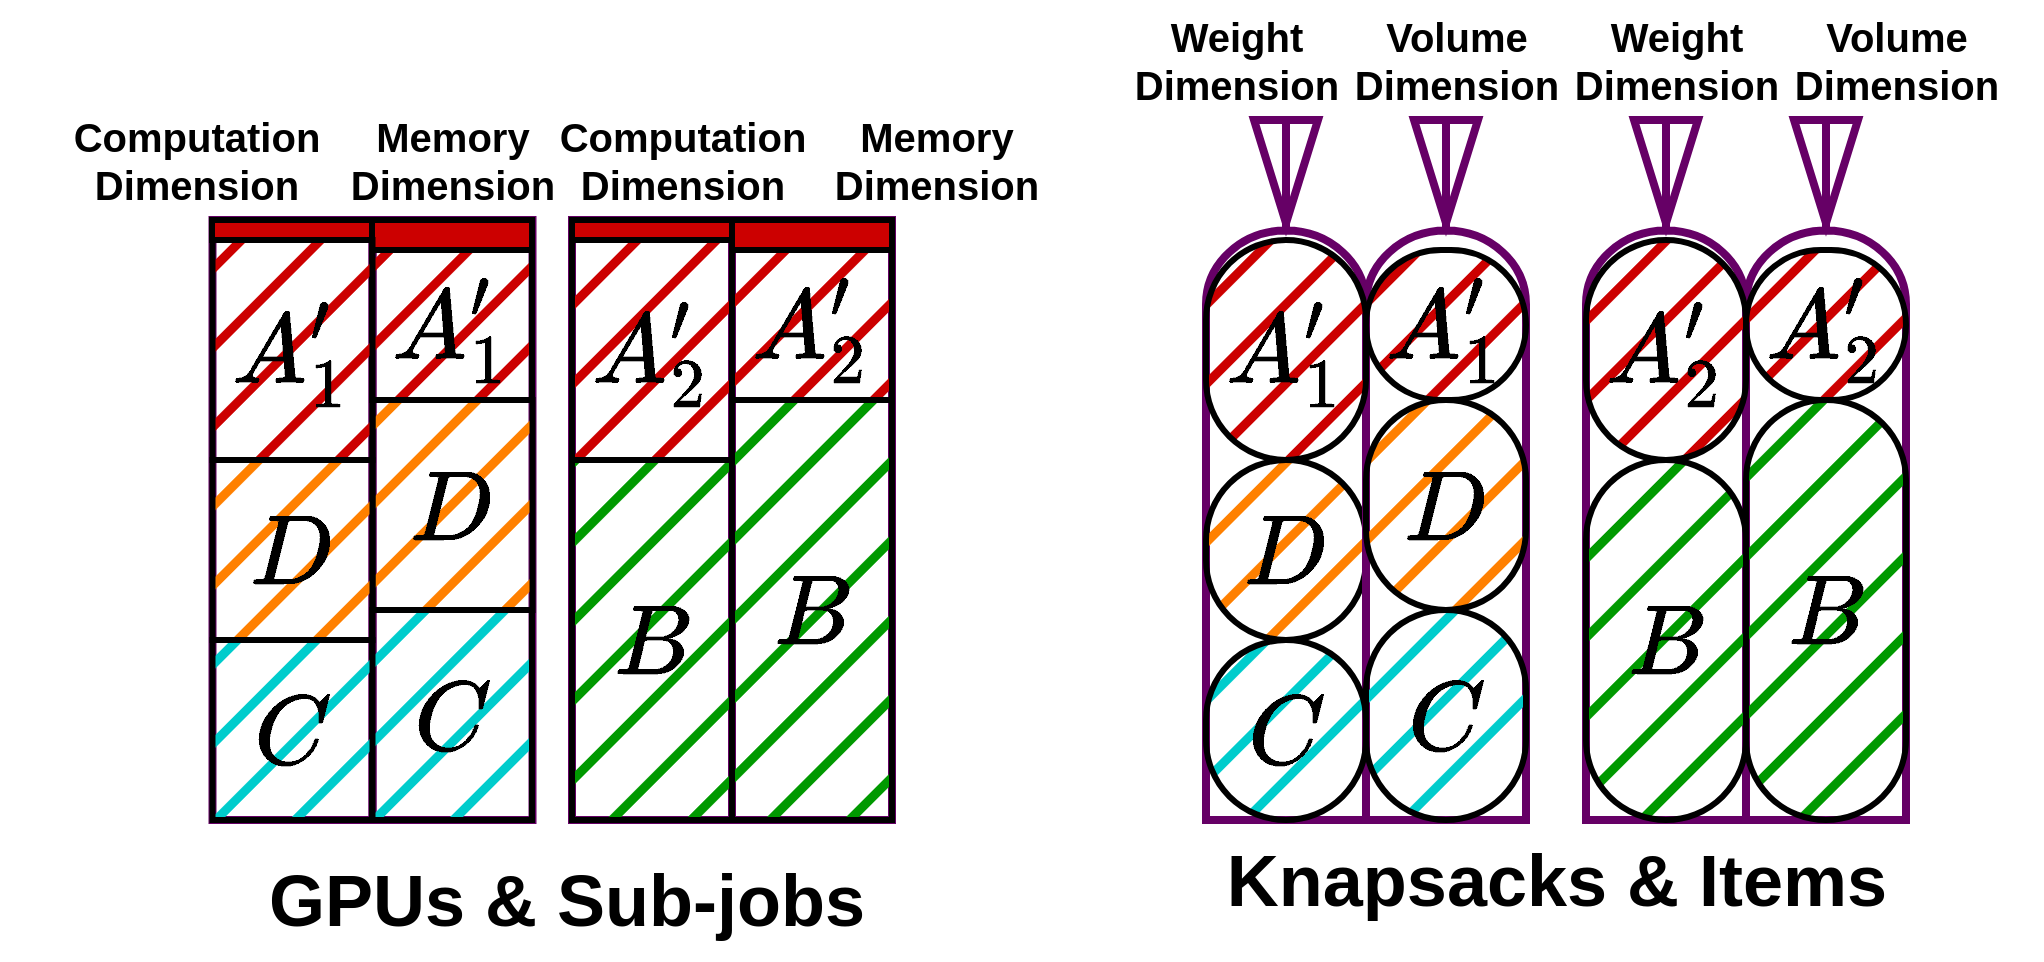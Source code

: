 <mxfile version="20.2.3" type="device"><diagram id="xJNNfhWkf0cwD8vP5buT" name="第 1 页"><mxGraphModel dx="2856" dy="2750" grid="1" gridSize="10" guides="1" tooltips="1" connect="1" arrows="1" fold="1" page="1" pageScale="1" pageWidth="827" pageHeight="1169" math="1" shadow="0"><root><mxCell id="0"/><mxCell id="1" parent="0"/><mxCell id="_TA8JPhYaa3A-LEilQ8c-31" value="" style="rounded=0;whiteSpace=wrap;html=1;strokeWidth=4;fillColor=none;strokeColor=#660066;" parent="1" vertex="1"><mxGeometry x="1393" width="80" height="300" as="geometry"/></mxCell><mxCell id="_TA8JPhYaa3A-LEilQ8c-26" value="" style="rounded=0;whiteSpace=wrap;html=1;strokeWidth=4;fillColor=none;strokeColor=#660066;" parent="1" vertex="1"><mxGeometry x="1313" width="80" height="300" as="geometry"/></mxCell><mxCell id="_TA8JPhYaa3A-LEilQ8c-27" value="" style="rounded=0;whiteSpace=wrap;html=1;strokeWidth=4;fillColor=none;strokeColor=#660066;" parent="1" vertex="1"><mxGeometry x="1213.25" width="80" height="300" as="geometry"/></mxCell><mxCell id="_TA8JPhYaa3A-LEilQ8c-28" value="" style="rounded=0;whiteSpace=wrap;html=1;strokeWidth=4;fillColor=none;strokeColor=#660066;" parent="1" vertex="1"><mxGeometry x="1133.25" width="80" height="300" as="geometry"/></mxCell><mxCell id="_TA8JPhYaa3A-LEilQ8c-33" value="&lt;font style=&quot;font-size: 48px;&quot;&gt;\[B\]&lt;/font&gt;" style="rounded=0;whiteSpace=wrap;html=1;strokeWidth=3;fillColor=#009900;fontColor=#000000;strokeColor=default;fillStyle=hatch;container=0;fontStyle=1;fontFamily=Arail;fontSize=48;gradientColor=none;" parent="1" vertex="1"><mxGeometry x="1393" y="90" width="80" height="210" as="geometry"/></mxCell><mxCell id="_TA8JPhYaa3A-LEilQ8c-38" value="\[A^\prime&lt;br&gt;_2\]" style="rounded=0;whiteSpace=wrap;html=1;strokeWidth=3;fillColor=#CC0000;fontColor=#000000;strokeColor=default;fillStyle=hatch;container=0;fontStyle=1;fontFamily=Arail;fontSize=48;gradientColor=none;" parent="1" vertex="1"><mxGeometry x="1393" y="15" width="80" height="75" as="geometry"/></mxCell><mxCell id="_TA8JPhYaa3A-LEilQ8c-36" value="\[A^\prime&lt;br&gt;_2\]" style="rounded=0;whiteSpace=wrap;html=1;strokeWidth=3;fillColor=#CC0000;fontColor=#000000;strokeColor=default;fillStyle=hatch;container=0;fontStyle=1;fontFamily=Arail;fontSize=48;gradientColor=none;" parent="1" vertex="1"><mxGeometry x="1313" y="10" width="80" height="110" as="geometry"/></mxCell><mxCell id="_TA8JPhYaa3A-LEilQ8c-32" value="&lt;font style=&quot;font-size: 48px;&quot;&gt;\[B\]&lt;/font&gt;" style="rounded=0;whiteSpace=wrap;html=1;strokeWidth=3;fillColor=#009900;fontColor=#000000;strokeColor=default;fillStyle=hatch;container=0;fontStyle=1;fontFamily=Arail;fontSize=48;gradientColor=none;" parent="1" vertex="1"><mxGeometry x="1313" y="120" width="80" height="180" as="geometry"/></mxCell><mxCell id="b_7ZwKq_-msEYq0NYbvu-5" value="" style="rounded=0;whiteSpace=wrap;html=1;strokeWidth=3;fillColor=#CC0000;fontColor=#000000;strokeColor=default;fillStyle=solid;container=0;fontStyle=1;fontFamily=Arail;fontSize=48;gradientColor=none;" parent="1" vertex="1"><mxGeometry x="1313" width="80" height="10" as="geometry"/></mxCell><mxCell id="b_7ZwKq_-msEYq0NYbvu-6" value="" style="rounded=0;whiteSpace=wrap;html=1;strokeWidth=3;fillColor=#CC0000;fontColor=#000000;strokeColor=default;fillStyle=solid;container=0;fontStyle=1;fontFamily=Arail;fontSize=48;gradientColor=none;" parent="1" vertex="1"><mxGeometry x="1393" width="80" height="15" as="geometry"/></mxCell><mxCell id="_TA8JPhYaa3A-LEilQ8c-37" value="&lt;font style=&quot;font-size: 48px;&quot;&gt;\[A^\prime&lt;br&gt;_1\]&lt;/font&gt;" style="rounded=0;whiteSpace=wrap;html=1;strokeWidth=3;fillColor=#CC0000;fontColor=#000000;strokeColor=default;fillStyle=hatch;container=0;fontStyle=1;fontFamily=Arail;fontSize=48;gradientColor=none;" parent="1" vertex="1"><mxGeometry x="1213" y="15" width="80" height="75" as="geometry"/></mxCell><mxCell id="_TA8JPhYaa3A-LEilQ8c-30" value="&lt;font style=&quot;font-size: 48px;&quot;&gt;\[D\]&lt;/font&gt;" style="rounded=0;whiteSpace=wrap;html=1;strokeWidth=3;fillColor=#FF8000;fontColor=#000000;strokeColor=default;fillStyle=hatch;container=0;fontStyle=1;fontFamily=Arail;fontSize=48;gradientColor=none;" parent="1" vertex="1"><mxGeometry x="1213.25" y="90" width="80" height="105" as="geometry"/></mxCell><mxCell id="0iHUxUTSojcEAy-WfHja-7" value="&lt;font style=&quot;font-size: 48px;&quot;&gt;\[C\]&lt;/font&gt;" style="rounded=0;whiteSpace=wrap;html=1;strokeWidth=3;fillColor=#00CCCC;fontColor=#000000;strokeColor=default;fillStyle=hatch;container=0;fontStyle=1;fontFamily=Arail;fontSize=48;gradientColor=none;" parent="1" vertex="1"><mxGeometry x="1213" y="195" width="80" height="105" as="geometry"/></mxCell><mxCell id="b_7ZwKq_-msEYq0NYbvu-4" value="" style="rounded=0;whiteSpace=wrap;html=1;strokeWidth=3;fillColor=#CC0000;fontColor=#000000;strokeColor=default;fillStyle=solid;container=0;fontStyle=1;fontFamily=Arail;fontSize=48;gradientColor=none;" parent="1" vertex="1"><mxGeometry x="1213" width="80" height="15" as="geometry"/></mxCell><mxCell id="_TA8JPhYaa3A-LEilQ8c-29" value="&lt;font style=&quot;font-size: 48px;&quot;&gt;\[D\]&lt;/font&gt;" style="rounded=0;whiteSpace=wrap;html=1;strokeWidth=3;fillColor=#FF8000;fontColor=#000000;strokeColor=default;fillStyle=hatch;container=0;fontStyle=1;fontFamily=Arail;fontSize=48;gradientColor=none;" parent="1" vertex="1"><mxGeometry x="1133.25" y="120" width="80" height="90" as="geometry"/></mxCell><mxCell id="_TA8JPhYaa3A-LEilQ8c-35" value="&lt;font style=&quot;font-size: 48px;&quot;&gt;\[A^\prime_1\]&lt;/font&gt;" style="rounded=0;whiteSpace=wrap;html=1;strokeWidth=3;fillColor=#CC0000;fontColor=#000000;strokeColor=default;fillStyle=hatch;container=0;fontStyle=1;fontFamily=Arail;fontSize=48;gradientColor=none;" parent="1" vertex="1"><mxGeometry x="1133.25" y="10" width="80" height="110" as="geometry"/></mxCell><mxCell id="0iHUxUTSojcEAy-WfHja-6" value="&lt;font style=&quot;font-size: 48px;&quot;&gt;\[C\]&lt;/font&gt;" style="rounded=0;whiteSpace=wrap;html=1;strokeWidth=3;fillColor=#00CCCC;fontColor=#000000;strokeColor=default;fillStyle=hatch;container=0;fontStyle=1;fontFamily=Arail;fontSize=48;gradientColor=none;" parent="1" vertex="1"><mxGeometry x="1133.25" y="210" width="80" height="90" as="geometry"/></mxCell><mxCell id="b_7ZwKq_-msEYq0NYbvu-3" value="" style="rounded=0;whiteSpace=wrap;html=1;strokeWidth=3;fillColor=#CC0000;fontColor=#000000;strokeColor=default;fillStyle=solid;container=0;fontStyle=1;fontFamily=Arail;fontSize=48;gradientColor=none;" parent="1" vertex="1"><mxGeometry x="1133" width="80" height="10" as="geometry"/></mxCell><mxCell id="82kr2JK-JbqMMOBaR559-53" value="" style="shape=mxgraph.pid.vessels.bag;html=1;pointerEvents=1;align=center;verticalLabelPosition=bottom;verticalAlign=top;dashed=0;fontSize=36;fillColor=none;strokeColor=#660066;strokeWidth=4;" vertex="1" parent="1"><mxGeometry x="1630" y="-50" width="80" height="350" as="geometry"/></mxCell><mxCell id="82kr2JK-JbqMMOBaR559-54" value="&lt;font style=&quot;font-size: 48px;&quot;&gt;\[D\]&lt;/font&gt;" style="rounded=1;whiteSpace=wrap;html=1;strokeWidth=3;fillColor=#FF8000;fontColor=#000000;strokeColor=default;fillStyle=hatch;container=0;fontStyle=1;fontFamily=Arail;fontSize=48;gradientColor=none;arcSize=50;" vertex="1" parent="1"><mxGeometry x="1630" y="120" width="80" height="90" as="geometry"/></mxCell><mxCell id="82kr2JK-JbqMMOBaR559-55" value="" style="shape=mxgraph.pid.vessels.bag;html=1;pointerEvents=1;align=center;verticalLabelPosition=bottom;verticalAlign=top;dashed=0;fontSize=36;fillColor=none;strokeColor=#660066;strokeWidth=4;" vertex="1" parent="1"><mxGeometry x="1710" y="-50" width="80" height="350" as="geometry"/></mxCell><mxCell id="82kr2JK-JbqMMOBaR559-56" value="" style="shape=mxgraph.pid.vessels.bag;html=1;pointerEvents=1;align=center;verticalLabelPosition=bottom;verticalAlign=top;dashed=0;fontSize=36;fillColor=none;strokeColor=#660066;strokeWidth=4;" vertex="1" parent="1"><mxGeometry x="1820" y="-50" width="80" height="350" as="geometry"/></mxCell><mxCell id="82kr2JK-JbqMMOBaR559-57" value="" style="shape=mxgraph.pid.vessels.bag;html=1;pointerEvents=1;align=center;verticalLabelPosition=bottom;verticalAlign=top;dashed=0;fontSize=36;fillColor=none;strokeColor=#660066;strokeWidth=4;" vertex="1" parent="1"><mxGeometry x="1900" y="-50" width="80" height="350" as="geometry"/></mxCell><mxCell id="82kr2JK-JbqMMOBaR559-58" value="&lt;font style=&quot;font-size: 48px;&quot;&gt;\[D\]&lt;/font&gt;" style="rounded=1;whiteSpace=wrap;html=1;strokeWidth=3;fillColor=#FF8000;fontColor=#000000;strokeColor=default;fillStyle=hatch;container=0;fontStyle=1;fontFamily=Arail;fontSize=48;gradientColor=none;arcSize=50;" vertex="1" parent="1"><mxGeometry x="1710" y="90" width="80" height="105" as="geometry"/></mxCell><mxCell id="82kr2JK-JbqMMOBaR559-59" value="&lt;font style=&quot;font-size: 48px;&quot;&gt;\[C\]&lt;/font&gt;" style="rounded=1;whiteSpace=wrap;html=1;strokeWidth=3;fillColor=#00CCCC;fontColor=#000000;strokeColor=default;fillStyle=hatch;container=0;fontStyle=1;fontFamily=Arail;fontSize=48;gradientColor=none;arcSize=50;" vertex="1" parent="1"><mxGeometry x="1710" y="195" width="80" height="105" as="geometry"/></mxCell><mxCell id="82kr2JK-JbqMMOBaR559-60" value="&lt;font style=&quot;font-size: 48px;&quot;&gt;\[C\]&lt;/font&gt;" style="rounded=1;whiteSpace=wrap;html=1;strokeWidth=3;fillColor=#00CCCC;fontColor=#000000;strokeColor=default;fillStyle=hatch;container=0;fontStyle=1;fontFamily=Arail;fontSize=48;gradientColor=none;arcSize=50;" vertex="1" parent="1"><mxGeometry x="1630" y="210" width="80" height="90" as="geometry"/></mxCell><mxCell id="82kr2JK-JbqMMOBaR559-61" value="&lt;font style=&quot;font-size: 48px;&quot;&gt;\[A^\prime_1\]&lt;/font&gt;" style="rounded=1;whiteSpace=wrap;html=1;strokeWidth=3;fillColor=#CC0000;fontColor=#000000;strokeColor=default;fillStyle=hatch;container=0;fontStyle=1;fontFamily=Arail;fontSize=48;gradientColor=none;arcSize=50;" vertex="1" parent="1"><mxGeometry x="1630" y="10" width="80" height="110" as="geometry"/></mxCell><mxCell id="82kr2JK-JbqMMOBaR559-62" value="&lt;font style=&quot;font-size: 48px;&quot;&gt;\[A^\prime&lt;br&gt;_1\]&lt;/font&gt;" style="rounded=1;whiteSpace=wrap;html=1;strokeWidth=3;fillColor=#CC0000;fontColor=#000000;strokeColor=default;fillStyle=hatch;container=0;fontStyle=1;fontFamily=Arail;fontSize=48;gradientColor=none;arcSize=50;" vertex="1" parent="1"><mxGeometry x="1710" y="15" width="80" height="75" as="geometry"/></mxCell><mxCell id="82kr2JK-JbqMMOBaR559-63" value="\[A^\prime&lt;br&gt;_2\]" style="rounded=1;whiteSpace=wrap;html=1;strokeWidth=3;fillColor=#CC0000;fontColor=#000000;strokeColor=default;fillStyle=hatch;container=0;fontStyle=1;fontFamily=Arail;fontSize=48;gradientColor=none;arcSize=50;" vertex="1" parent="1"><mxGeometry x="1820" y="10" width="80" height="110" as="geometry"/></mxCell><mxCell id="82kr2JK-JbqMMOBaR559-64" value="\[A^\prime&lt;br&gt;_2\]" style="rounded=1;whiteSpace=wrap;html=1;strokeWidth=3;fillColor=#CC0000;fontColor=#000000;strokeColor=default;fillStyle=hatch;container=0;fontStyle=1;fontFamily=Arail;fontSize=48;gradientColor=none;arcSize=50;" vertex="1" parent="1"><mxGeometry x="1900" y="15" width="80" height="75" as="geometry"/></mxCell><mxCell id="82kr2JK-JbqMMOBaR559-65" value="&lt;font style=&quot;font-size: 48px;&quot;&gt;\[B\]&lt;/font&gt;" style="rounded=1;whiteSpace=wrap;html=1;strokeWidth=3;fillColor=#009900;fontColor=#000000;strokeColor=default;fillStyle=hatch;container=0;fontStyle=1;fontFamily=Arail;fontSize=48;gradientColor=none;arcSize=50;" vertex="1" parent="1"><mxGeometry x="1820" y="120" width="80" height="180" as="geometry"/></mxCell><mxCell id="82kr2JK-JbqMMOBaR559-66" value="&lt;font style=&quot;font-size: 48px;&quot;&gt;\[B\]&lt;/font&gt;" style="rounded=1;whiteSpace=wrap;html=1;strokeWidth=3;fillColor=#009900;fontColor=#000000;strokeColor=default;fillStyle=hatch;container=0;fontStyle=1;fontFamily=Arail;fontSize=48;gradientColor=none;arcSize=50;" vertex="1" parent="1"><mxGeometry x="1900" y="90" width="80" height="210" as="geometry"/></mxCell><mxCell id="82kr2JK-JbqMMOBaR559-67" value="Knapsacks &amp;amp; Items" style="text;html=1;align=center;verticalAlign=middle;resizable=0;points=[];autosize=1;strokeColor=none;fillColor=none;fontSize=36;fontStyle=1" vertex="1" parent="1"><mxGeometry x="1630" y="300" width="350" height="60" as="geometry"/></mxCell><mxCell id="82kr2JK-JbqMMOBaR559-68" value="GPUs &amp;amp; Sub-jobs" style="text;html=1;align=center;verticalAlign=middle;resizable=0;points=[];autosize=1;strokeColor=none;fillColor=none;fontSize=36;fontStyle=1" vertex="1" parent="1"><mxGeometry x="1150" y="310" width="320" height="60" as="geometry"/></mxCell><mxCell id="82kr2JK-JbqMMOBaR559-69" value="Volume&lt;br&gt;Dimension" style="text;html=1;align=center;verticalAlign=middle;resizable=0;points=[];autosize=1;strokeColor=none;fillColor=none;fontStyle=1;fontSize=20;" vertex="1" parent="1"><mxGeometry x="1690" y="-110.0" width="130" height="60" as="geometry"/></mxCell><mxCell id="82kr2JK-JbqMMOBaR559-70" value="Weight&lt;br style=&quot;font-size: 20px;&quot;&gt;Dimension" style="text;html=1;align=center;verticalAlign=middle;resizable=0;points=[];autosize=1;strokeColor=none;fillColor=none;fontStyle=1;fontSize=20;" vertex="1" parent="1"><mxGeometry x="1580" y="-110.0" width="130" height="60" as="geometry"/></mxCell><mxCell id="82kr2JK-JbqMMOBaR559-71" value="Computation&lt;br style=&quot;font-size: 20px;&quot;&gt;Dimension" style="text;html=1;align=center;verticalAlign=middle;resizable=0;points=[];autosize=1;strokeColor=none;fillColor=none;fontStyle=1;fontSize=20;" vertex="1" parent="1"><mxGeometry x="1050" y="-60.0" width="150" height="60" as="geometry"/></mxCell><mxCell id="82kr2JK-JbqMMOBaR559-72" value="Memory&lt;br style=&quot;font-size: 20px;&quot;&gt;Dimension" style="text;html=1;align=center;verticalAlign=middle;resizable=0;points=[];autosize=1;strokeColor=none;fillColor=none;fontStyle=1;fontSize=20;" vertex="1" parent="1"><mxGeometry x="1188.25" y="-60" width="130" height="60" as="geometry"/></mxCell><mxCell id="82kr2JK-JbqMMOBaR559-73" value="Computation&lt;br style=&quot;font-size: 20px;&quot;&gt;Dimension" style="text;html=1;align=center;verticalAlign=middle;resizable=0;points=[];autosize=1;strokeColor=none;fillColor=none;fontStyle=1;fontSize=20;" vertex="1" parent="1"><mxGeometry x="1293.25" y="-60.0" width="150" height="60" as="geometry"/></mxCell><mxCell id="82kr2JK-JbqMMOBaR559-74" value="Memory&lt;br style=&quot;font-size: 20px;&quot;&gt;Dimension" style="text;html=1;align=center;verticalAlign=middle;resizable=0;points=[];autosize=1;strokeColor=none;fillColor=none;fontStyle=1;fontSize=20;" vertex="1" parent="1"><mxGeometry x="1430" y="-60" width="130" height="60" as="geometry"/></mxCell><mxCell id="82kr2JK-JbqMMOBaR559-75" value="Weight&lt;br style=&quot;font-size: 20px;&quot;&gt;Dimension" style="text;html=1;align=center;verticalAlign=middle;resizable=0;points=[];autosize=1;strokeColor=none;fillColor=none;fontStyle=1;fontSize=20;" vertex="1" parent="1"><mxGeometry x="1800" y="-110.0" width="130" height="60" as="geometry"/></mxCell><mxCell id="82kr2JK-JbqMMOBaR559-76" value="Volume&lt;br&gt;Dimension" style="text;html=1;align=center;verticalAlign=middle;resizable=0;points=[];autosize=1;strokeColor=none;fillColor=none;fontStyle=1;fontSize=20;" vertex="1" parent="1"><mxGeometry x="1910" y="-110.0" width="130" height="60" as="geometry"/></mxCell></root></mxGraphModel></diagram></mxfile>
